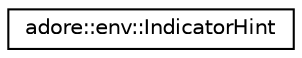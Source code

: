 digraph "Graphical Class Hierarchy"
{
 // LATEX_PDF_SIZE
  edge [fontname="Helvetica",fontsize="10",labelfontname="Helvetica",labelfontsize="10"];
  node [fontname="Helvetica",fontsize="10",shape=record];
  rankdir="LR";
  Node0 [label="adore::env::IndicatorHint",height=0.2,width=0.4,color="black", fillcolor="white", style="filled",URL="$structadore_1_1env_1_1IndicatorHint.html",tooltip=" "];
}
